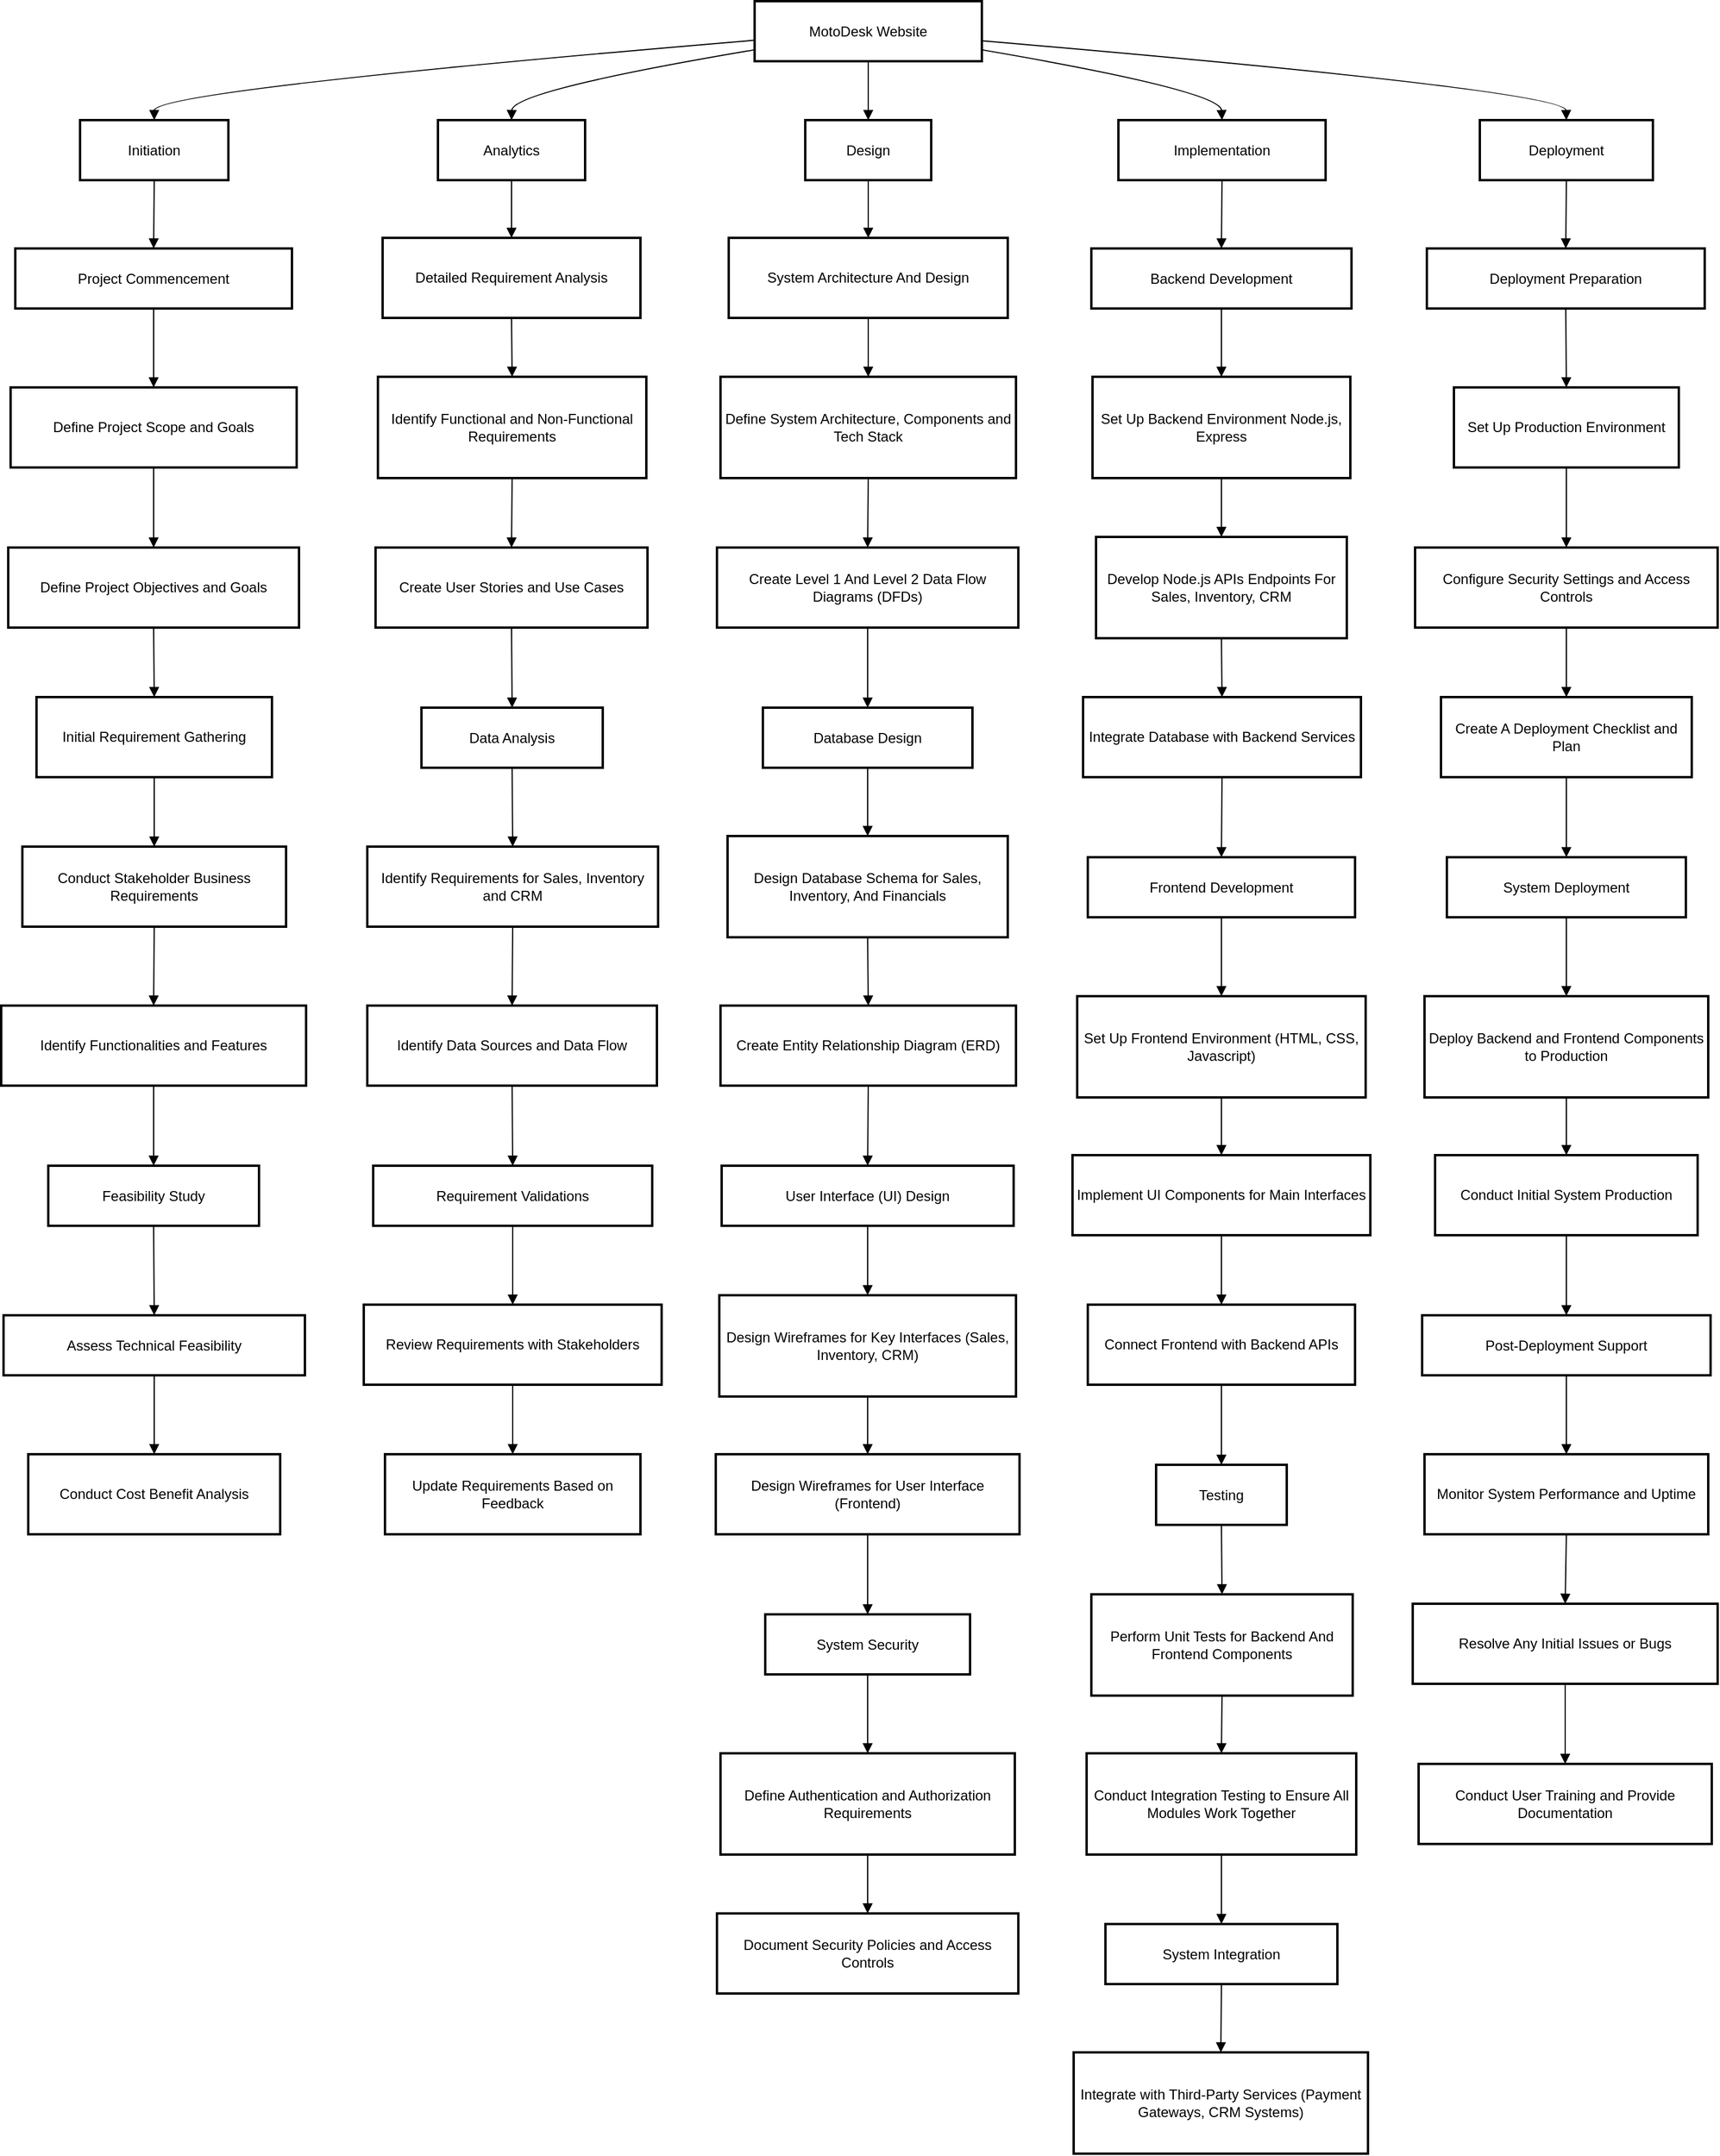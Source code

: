 <mxfile version="24.7.17">
  <diagram name="Page-1" id="2YBvvXClWsGukQMizWep">
    <mxGraphModel dx="1560" dy="878" grid="1" gridSize="10" guides="1" tooltips="1" connect="1" arrows="1" fold="1" page="1" pageScale="1" pageWidth="850" pageHeight="1100" math="0" shadow="0">
      <root>
        <mxCell id="0" />
        <mxCell id="1" parent="0" />
        <mxCell id="H6LRJOtsZrBZLlNzC3O0-78" value="MotoDesk Website" style="whiteSpace=wrap;strokeWidth=2;" vertex="1" parent="1">
          <mxGeometry x="660" y="20" width="193" height="51" as="geometry" />
        </mxCell>
        <mxCell id="H6LRJOtsZrBZLlNzC3O0-79" value="Initiation" style="whiteSpace=wrap;strokeWidth=2;" vertex="1" parent="1">
          <mxGeometry x="87" y="121" width="126" height="51" as="geometry" />
        </mxCell>
        <mxCell id="H6LRJOtsZrBZLlNzC3O0-80" value="Analytics" style="whiteSpace=wrap;strokeWidth=2;" vertex="1" parent="1">
          <mxGeometry x="391" y="121" width="125" height="51" as="geometry" />
        </mxCell>
        <mxCell id="H6LRJOtsZrBZLlNzC3O0-81" value="Design" style="whiteSpace=wrap;strokeWidth=2;" vertex="1" parent="1">
          <mxGeometry x="703" y="121" width="107" height="51" as="geometry" />
        </mxCell>
        <mxCell id="H6LRJOtsZrBZLlNzC3O0-82" value="Implementation" style="whiteSpace=wrap;strokeWidth=2;" vertex="1" parent="1">
          <mxGeometry x="969" y="121" width="176" height="51" as="geometry" />
        </mxCell>
        <mxCell id="H6LRJOtsZrBZLlNzC3O0-83" value="Deployment" style="whiteSpace=wrap;strokeWidth=2;" vertex="1" parent="1">
          <mxGeometry x="1276" y="121" width="147" height="51" as="geometry" />
        </mxCell>
        <mxCell id="H6LRJOtsZrBZLlNzC3O0-84" value="Project Commencement" style="whiteSpace=wrap;strokeWidth=2;" vertex="1" parent="1">
          <mxGeometry x="32" y="230" width="235" height="51" as="geometry" />
        </mxCell>
        <mxCell id="H6LRJOtsZrBZLlNzC3O0-85" value="Define Project Scope and Goals" style="whiteSpace=wrap;strokeWidth=2;" vertex="1" parent="1">
          <mxGeometry x="28" y="348" width="243" height="68" as="geometry" />
        </mxCell>
        <mxCell id="H6LRJOtsZrBZLlNzC3O0-86" value="Define Project Objectives and Goals" style="whiteSpace=wrap;strokeWidth=2;" vertex="1" parent="1">
          <mxGeometry x="26" y="484" width="247" height="68" as="geometry" />
        </mxCell>
        <mxCell id="H6LRJOtsZrBZLlNzC3O0-87" value="Initial Requirement Gathering" style="whiteSpace=wrap;strokeWidth=2;" vertex="1" parent="1">
          <mxGeometry x="50" y="611" width="200" height="68" as="geometry" />
        </mxCell>
        <mxCell id="H6LRJOtsZrBZLlNzC3O0-88" value="Conduct Stakeholder Business Requirements" style="whiteSpace=wrap;strokeWidth=2;" vertex="1" parent="1">
          <mxGeometry x="38" y="738" width="224" height="68" as="geometry" />
        </mxCell>
        <mxCell id="H6LRJOtsZrBZLlNzC3O0-89" value="Identify Functionalities and Features" style="whiteSpace=wrap;strokeWidth=2;" vertex="1" parent="1">
          <mxGeometry x="20" y="873" width="259" height="68" as="geometry" />
        </mxCell>
        <mxCell id="H6LRJOtsZrBZLlNzC3O0-90" value="Feasibility Study" style="whiteSpace=wrap;strokeWidth=2;" vertex="1" parent="1">
          <mxGeometry x="60" y="1009" width="179" height="51" as="geometry" />
        </mxCell>
        <mxCell id="H6LRJOtsZrBZLlNzC3O0-91" value="Assess Technical Feasibility" style="whiteSpace=wrap;strokeWidth=2;" vertex="1" parent="1">
          <mxGeometry x="22" y="1136" width="256" height="51" as="geometry" />
        </mxCell>
        <mxCell id="H6LRJOtsZrBZLlNzC3O0-92" value="Conduct Cost Benefit Analysis" style="whiteSpace=wrap;strokeWidth=2;" vertex="1" parent="1">
          <mxGeometry x="43" y="1254" width="214" height="68" as="geometry" />
        </mxCell>
        <mxCell id="H6LRJOtsZrBZLlNzC3O0-93" value="Detailed Requirement Analysis" style="whiteSpace=wrap;strokeWidth=2;" vertex="1" parent="1">
          <mxGeometry x="344" y="221" width="219" height="68" as="geometry" />
        </mxCell>
        <mxCell id="H6LRJOtsZrBZLlNzC3O0-94" value="Identify Functional and Non-Functional Requirements" style="whiteSpace=wrap;strokeWidth=2;" vertex="1" parent="1">
          <mxGeometry x="340" y="339" width="228" height="86" as="geometry" />
        </mxCell>
        <mxCell id="H6LRJOtsZrBZLlNzC3O0-95" value="Create User Stories and Use Cases" style="whiteSpace=wrap;strokeWidth=2;" vertex="1" parent="1">
          <mxGeometry x="338" y="484" width="231" height="68" as="geometry" />
        </mxCell>
        <mxCell id="H6LRJOtsZrBZLlNzC3O0-96" value="Data Analysis" style="whiteSpace=wrap;strokeWidth=2;" vertex="1" parent="1">
          <mxGeometry x="377" y="620" width="154" height="51" as="geometry" />
        </mxCell>
        <mxCell id="H6LRJOtsZrBZLlNzC3O0-97" value="Identify Requirements for Sales, Inventory and CRM" style="whiteSpace=wrap;strokeWidth=2;" vertex="1" parent="1">
          <mxGeometry x="331" y="738" width="247" height="68" as="geometry" />
        </mxCell>
        <mxCell id="H6LRJOtsZrBZLlNzC3O0-98" value="Identify Data Sources and Data Flow" style="whiteSpace=wrap;strokeWidth=2;" vertex="1" parent="1">
          <mxGeometry x="331" y="873" width="246" height="68" as="geometry" />
        </mxCell>
        <mxCell id="H6LRJOtsZrBZLlNzC3O0-99" value="Requirement Validations" style="whiteSpace=wrap;strokeWidth=2;" vertex="1" parent="1">
          <mxGeometry x="336" y="1009" width="237" height="51" as="geometry" />
        </mxCell>
        <mxCell id="H6LRJOtsZrBZLlNzC3O0-100" value="Review Requirements with Stakeholders" style="whiteSpace=wrap;strokeWidth=2;" vertex="1" parent="1">
          <mxGeometry x="328" y="1127" width="253" height="68" as="geometry" />
        </mxCell>
        <mxCell id="H6LRJOtsZrBZLlNzC3O0-101" value="Update Requirements Based on Feedback" style="whiteSpace=wrap;strokeWidth=2;" vertex="1" parent="1">
          <mxGeometry x="346" y="1254" width="217" height="68" as="geometry" />
        </mxCell>
        <mxCell id="H6LRJOtsZrBZLlNzC3O0-102" value="System Architecture And Design" style="whiteSpace=wrap;strokeWidth=2;" vertex="1" parent="1">
          <mxGeometry x="638" y="221" width="237" height="68" as="geometry" />
        </mxCell>
        <mxCell id="H6LRJOtsZrBZLlNzC3O0-103" value="Define System Architecture, Components and Tech Stack" style="whiteSpace=wrap;strokeWidth=2;" vertex="1" parent="1">
          <mxGeometry x="631" y="339" width="251" height="86" as="geometry" />
        </mxCell>
        <mxCell id="H6LRJOtsZrBZLlNzC3O0-104" value="Create Level 1 And Level 2 Data Flow Diagrams (DFDs)" style="whiteSpace=wrap;strokeWidth=2;" vertex="1" parent="1">
          <mxGeometry x="628" y="484" width="256" height="68" as="geometry" />
        </mxCell>
        <mxCell id="H6LRJOtsZrBZLlNzC3O0-105" value="Database Design" style="whiteSpace=wrap;strokeWidth=2;" vertex="1" parent="1">
          <mxGeometry x="667" y="620" width="178" height="51" as="geometry" />
        </mxCell>
        <mxCell id="H6LRJOtsZrBZLlNzC3O0-106" value="Design Database Schema for Sales, Inventory, And Financials" style="whiteSpace=wrap;strokeWidth=2;" vertex="1" parent="1">
          <mxGeometry x="637" y="729" width="238" height="86" as="geometry" />
        </mxCell>
        <mxCell id="H6LRJOtsZrBZLlNzC3O0-107" value="Create Entity Relationship Diagram (ERD)" style="whiteSpace=wrap;strokeWidth=2;" vertex="1" parent="1">
          <mxGeometry x="631" y="873" width="251" height="68" as="geometry" />
        </mxCell>
        <mxCell id="H6LRJOtsZrBZLlNzC3O0-108" value="User Interface (UI) Design" style="whiteSpace=wrap;strokeWidth=2;" vertex="1" parent="1">
          <mxGeometry x="632" y="1009" width="248" height="51" as="geometry" />
        </mxCell>
        <mxCell id="H6LRJOtsZrBZLlNzC3O0-109" value="Design Wireframes for Key Interfaces (Sales, Inventory, CRM)" style="whiteSpace=wrap;strokeWidth=2;" vertex="1" parent="1">
          <mxGeometry x="630" y="1119" width="252" height="86" as="geometry" />
        </mxCell>
        <mxCell id="H6LRJOtsZrBZLlNzC3O0-110" value="Design Wireframes for User Interface (Frontend)" style="whiteSpace=wrap;strokeWidth=2;" vertex="1" parent="1">
          <mxGeometry x="627" y="1254" width="258" height="68" as="geometry" />
        </mxCell>
        <mxCell id="H6LRJOtsZrBZLlNzC3O0-111" value="System Security" style="whiteSpace=wrap;strokeWidth=2;" vertex="1" parent="1">
          <mxGeometry x="669" y="1390" width="174" height="51" as="geometry" />
        </mxCell>
        <mxCell id="H6LRJOtsZrBZLlNzC3O0-112" value="Define Authentication and Authorization Requirements" style="whiteSpace=wrap;strokeWidth=2;" vertex="1" parent="1">
          <mxGeometry x="631" y="1508" width="250" height="86" as="geometry" />
        </mxCell>
        <mxCell id="H6LRJOtsZrBZLlNzC3O0-113" value="Document Security Policies and Access Controls" style="whiteSpace=wrap;strokeWidth=2;" vertex="1" parent="1">
          <mxGeometry x="628" y="1644" width="256" height="68" as="geometry" />
        </mxCell>
        <mxCell id="H6LRJOtsZrBZLlNzC3O0-114" value="Backend Development" style="whiteSpace=wrap;strokeWidth=2;" vertex="1" parent="1">
          <mxGeometry x="946" y="230" width="221" height="51" as="geometry" />
        </mxCell>
        <mxCell id="H6LRJOtsZrBZLlNzC3O0-115" value="Set Up Backend Environment Node.js, Express" style="whiteSpace=wrap;strokeWidth=2;" vertex="1" parent="1">
          <mxGeometry x="947" y="339" width="219" height="86" as="geometry" />
        </mxCell>
        <mxCell id="H6LRJOtsZrBZLlNzC3O0-116" value="Develop Node.js APIs Endpoints For Sales, Inventory, CRM" style="whiteSpace=wrap;strokeWidth=2;" vertex="1" parent="1">
          <mxGeometry x="950" y="475" width="213" height="86" as="geometry" />
        </mxCell>
        <mxCell id="H6LRJOtsZrBZLlNzC3O0-117" value="Integrate Database with Backend Services" style="whiteSpace=wrap;strokeWidth=2;" vertex="1" parent="1">
          <mxGeometry x="939" y="611" width="236" height="68" as="geometry" />
        </mxCell>
        <mxCell id="H6LRJOtsZrBZLlNzC3O0-118" value="Frontend Development" style="whiteSpace=wrap;strokeWidth=2;" vertex="1" parent="1">
          <mxGeometry x="943" y="747" width="227" height="51" as="geometry" />
        </mxCell>
        <mxCell id="H6LRJOtsZrBZLlNzC3O0-119" value="Set Up Frontend Environment (HTML, CSS, Javascript)" style="whiteSpace=wrap;strokeWidth=2;" vertex="1" parent="1">
          <mxGeometry x="934" y="865" width="245" height="86" as="geometry" />
        </mxCell>
        <mxCell id="H6LRJOtsZrBZLlNzC3O0-120" value="Implement UI Components for Main Interfaces" style="whiteSpace=wrap;strokeWidth=2;" vertex="1" parent="1">
          <mxGeometry x="930" y="1000" width="253" height="68" as="geometry" />
        </mxCell>
        <mxCell id="H6LRJOtsZrBZLlNzC3O0-121" value="Connect Frontend with Backend APIs" style="whiteSpace=wrap;strokeWidth=2;" vertex="1" parent="1">
          <mxGeometry x="943" y="1127" width="227" height="68" as="geometry" />
        </mxCell>
        <mxCell id="H6LRJOtsZrBZLlNzC3O0-122" value="Testing" style="whiteSpace=wrap;strokeWidth=2;" vertex="1" parent="1">
          <mxGeometry x="1001" y="1263" width="111" height="51" as="geometry" />
        </mxCell>
        <mxCell id="H6LRJOtsZrBZLlNzC3O0-123" value="Perform Unit Tests for Backend And Frontend Components" style="whiteSpace=wrap;strokeWidth=2;" vertex="1" parent="1">
          <mxGeometry x="946" y="1373" width="222" height="86" as="geometry" />
        </mxCell>
        <mxCell id="H6LRJOtsZrBZLlNzC3O0-124" value="Conduct Integration Testing to Ensure All Modules Work Together" style="whiteSpace=wrap;strokeWidth=2;" vertex="1" parent="1">
          <mxGeometry x="942" y="1508" width="229" height="86" as="geometry" />
        </mxCell>
        <mxCell id="H6LRJOtsZrBZLlNzC3O0-125" value="System Integration" style="whiteSpace=wrap;strokeWidth=2;" vertex="1" parent="1">
          <mxGeometry x="958" y="1653" width="197" height="51" as="geometry" />
        </mxCell>
        <mxCell id="H6LRJOtsZrBZLlNzC3O0-126" value="Integrate with Third-Party Services (Payment Gateways, CRM Systems)" style="whiteSpace=wrap;strokeWidth=2;" vertex="1" parent="1">
          <mxGeometry x="931" y="1762" width="250" height="86" as="geometry" />
        </mxCell>
        <mxCell id="H6LRJOtsZrBZLlNzC3O0-127" value="Deployment Preparation" style="whiteSpace=wrap;strokeWidth=2;" vertex="1" parent="1">
          <mxGeometry x="1231" y="230" width="236" height="51" as="geometry" />
        </mxCell>
        <mxCell id="H6LRJOtsZrBZLlNzC3O0-128" value="Set Up Production Environment" style="whiteSpace=wrap;strokeWidth=2;" vertex="1" parent="1">
          <mxGeometry x="1254" y="348" width="191" height="68" as="geometry" />
        </mxCell>
        <mxCell id="H6LRJOtsZrBZLlNzC3O0-129" value="Configure Security Settings and Access Controls" style="whiteSpace=wrap;strokeWidth=2;" vertex="1" parent="1">
          <mxGeometry x="1221" y="484" width="257" height="68" as="geometry" />
        </mxCell>
        <mxCell id="H6LRJOtsZrBZLlNzC3O0-130" value="Create A Deployment Checklist and Plan" style="whiteSpace=wrap;strokeWidth=2;" vertex="1" parent="1">
          <mxGeometry x="1243" y="611" width="213" height="68" as="geometry" />
        </mxCell>
        <mxCell id="H6LRJOtsZrBZLlNzC3O0-131" value="System Deployment" style="whiteSpace=wrap;strokeWidth=2;" vertex="1" parent="1">
          <mxGeometry x="1248" y="747" width="203" height="51" as="geometry" />
        </mxCell>
        <mxCell id="H6LRJOtsZrBZLlNzC3O0-132" value="Deploy Backend and Frontend Components to Production" style="whiteSpace=wrap;strokeWidth=2;" vertex="1" parent="1">
          <mxGeometry x="1229" y="865" width="241" height="86" as="geometry" />
        </mxCell>
        <mxCell id="H6LRJOtsZrBZLlNzC3O0-133" value="Conduct Initial System Production" style="whiteSpace=wrap;strokeWidth=2;" vertex="1" parent="1">
          <mxGeometry x="1238" y="1000" width="223" height="68" as="geometry" />
        </mxCell>
        <mxCell id="H6LRJOtsZrBZLlNzC3O0-134" value="Post-Deployment Support" style="whiteSpace=wrap;strokeWidth=2;" vertex="1" parent="1">
          <mxGeometry x="1227" y="1136" width="245" height="51" as="geometry" />
        </mxCell>
        <mxCell id="H6LRJOtsZrBZLlNzC3O0-135" value="Monitor System Performance and Uptime" style="whiteSpace=wrap;strokeWidth=2;" vertex="1" parent="1">
          <mxGeometry x="1229" y="1254" width="241" height="68" as="geometry" />
        </mxCell>
        <mxCell id="H6LRJOtsZrBZLlNzC3O0-136" value="Resolve Any Initial Issues or Bugs" style="whiteSpace=wrap;strokeWidth=2;" vertex="1" parent="1">
          <mxGeometry x="1219" y="1381" width="259" height="68" as="geometry" />
        </mxCell>
        <mxCell id="H6LRJOtsZrBZLlNzC3O0-137" value="Conduct User Training and Provide Documentation" style="whiteSpace=wrap;strokeWidth=2;" vertex="1" parent="1">
          <mxGeometry x="1224" y="1517" width="249" height="68" as="geometry" />
        </mxCell>
        <mxCell id="H6LRJOtsZrBZLlNzC3O0-138" value="" style="curved=1;startArrow=none;endArrow=block;exitX=0;exitY=0.65;entryX=0.5;entryY=-0.01;rounded=0;" edge="1" parent="1" source="H6LRJOtsZrBZLlNzC3O0-78" target="H6LRJOtsZrBZLlNzC3O0-79">
          <mxGeometry relative="1" as="geometry">
            <Array as="points">
              <mxPoint x="150" y="96" />
            </Array>
          </mxGeometry>
        </mxCell>
        <mxCell id="H6LRJOtsZrBZLlNzC3O0-139" value="" style="curved=1;startArrow=none;endArrow=block;exitX=0;exitY=0.81;entryX=0.5;entryY=-0.01;rounded=0;" edge="1" parent="1" source="H6LRJOtsZrBZLlNzC3O0-78" target="H6LRJOtsZrBZLlNzC3O0-80">
          <mxGeometry relative="1" as="geometry">
            <Array as="points">
              <mxPoint x="454" y="96" />
            </Array>
          </mxGeometry>
        </mxCell>
        <mxCell id="H6LRJOtsZrBZLlNzC3O0-140" value="" style="curved=1;startArrow=none;endArrow=block;exitX=0.5;exitY=0.99;entryX=0.5;entryY=-0.01;rounded=0;" edge="1" parent="1" source="H6LRJOtsZrBZLlNzC3O0-78" target="H6LRJOtsZrBZLlNzC3O0-81">
          <mxGeometry relative="1" as="geometry">
            <Array as="points" />
          </mxGeometry>
        </mxCell>
        <mxCell id="H6LRJOtsZrBZLlNzC3O0-141" value="" style="curved=1;startArrow=none;endArrow=block;exitX=1;exitY=0.81;entryX=0.5;entryY=-0.01;rounded=0;" edge="1" parent="1" source="H6LRJOtsZrBZLlNzC3O0-78" target="H6LRJOtsZrBZLlNzC3O0-82">
          <mxGeometry relative="1" as="geometry">
            <Array as="points">
              <mxPoint x="1056" y="96" />
            </Array>
          </mxGeometry>
        </mxCell>
        <mxCell id="H6LRJOtsZrBZLlNzC3O0-142" value="" style="curved=1;startArrow=none;endArrow=block;exitX=1;exitY=0.66;entryX=0.5;entryY=-0.01;rounded=0;" edge="1" parent="1" source="H6LRJOtsZrBZLlNzC3O0-78" target="H6LRJOtsZrBZLlNzC3O0-83">
          <mxGeometry relative="1" as="geometry">
            <Array as="points">
              <mxPoint x="1349" y="96" />
            </Array>
          </mxGeometry>
        </mxCell>
        <mxCell id="H6LRJOtsZrBZLlNzC3O0-143" value="" style="curved=1;startArrow=none;endArrow=block;exitX=0.5;exitY=0.98;entryX=0.5;entryY=0;rounded=0;" edge="1" parent="1" source="H6LRJOtsZrBZLlNzC3O0-79" target="H6LRJOtsZrBZLlNzC3O0-84">
          <mxGeometry relative="1" as="geometry">
            <Array as="points" />
          </mxGeometry>
        </mxCell>
        <mxCell id="H6LRJOtsZrBZLlNzC3O0-144" value="" style="curved=1;startArrow=none;endArrow=block;exitX=0.5;exitY=0.99;entryX=0.5;entryY=0;rounded=0;" edge="1" parent="1" source="H6LRJOtsZrBZLlNzC3O0-84" target="H6LRJOtsZrBZLlNzC3O0-85">
          <mxGeometry relative="1" as="geometry">
            <Array as="points" />
          </mxGeometry>
        </mxCell>
        <mxCell id="H6LRJOtsZrBZLlNzC3O0-145" value="" style="curved=1;startArrow=none;endArrow=block;exitX=0.5;exitY=1;entryX=0.5;entryY=0;rounded=0;" edge="1" parent="1" source="H6LRJOtsZrBZLlNzC3O0-85" target="H6LRJOtsZrBZLlNzC3O0-86">
          <mxGeometry relative="1" as="geometry">
            <Array as="points" />
          </mxGeometry>
        </mxCell>
        <mxCell id="H6LRJOtsZrBZLlNzC3O0-146" value="" style="curved=1;startArrow=none;endArrow=block;exitX=0.5;exitY=1;entryX=0.5;entryY=0;rounded=0;" edge="1" parent="1" source="H6LRJOtsZrBZLlNzC3O0-86" target="H6LRJOtsZrBZLlNzC3O0-87">
          <mxGeometry relative="1" as="geometry">
            <Array as="points" />
          </mxGeometry>
        </mxCell>
        <mxCell id="H6LRJOtsZrBZLlNzC3O0-147" value="" style="curved=1;startArrow=none;endArrow=block;exitX=0.5;exitY=1;entryX=0.5;entryY=0;rounded=0;" edge="1" parent="1" source="H6LRJOtsZrBZLlNzC3O0-87" target="H6LRJOtsZrBZLlNzC3O0-88">
          <mxGeometry relative="1" as="geometry">
            <Array as="points" />
          </mxGeometry>
        </mxCell>
        <mxCell id="H6LRJOtsZrBZLlNzC3O0-148" value="" style="curved=1;startArrow=none;endArrow=block;exitX=0.5;exitY=1;entryX=0.5;entryY=0.01;rounded=0;" edge="1" parent="1" source="H6LRJOtsZrBZLlNzC3O0-88" target="H6LRJOtsZrBZLlNzC3O0-89">
          <mxGeometry relative="1" as="geometry">
            <Array as="points" />
          </mxGeometry>
        </mxCell>
        <mxCell id="H6LRJOtsZrBZLlNzC3O0-149" value="" style="curved=1;startArrow=none;endArrow=block;exitX=0.5;exitY=1.01;entryX=0.5;entryY=0;rounded=0;" edge="1" parent="1" source="H6LRJOtsZrBZLlNzC3O0-89" target="H6LRJOtsZrBZLlNzC3O0-90">
          <mxGeometry relative="1" as="geometry">
            <Array as="points" />
          </mxGeometry>
        </mxCell>
        <mxCell id="H6LRJOtsZrBZLlNzC3O0-150" value="" style="curved=1;startArrow=none;endArrow=block;exitX=0.5;exitY=1;entryX=0.5;entryY=0;rounded=0;" edge="1" parent="1" source="H6LRJOtsZrBZLlNzC3O0-90" target="H6LRJOtsZrBZLlNzC3O0-91">
          <mxGeometry relative="1" as="geometry">
            <Array as="points" />
          </mxGeometry>
        </mxCell>
        <mxCell id="H6LRJOtsZrBZLlNzC3O0-151" value="" style="curved=1;startArrow=none;endArrow=block;exitX=0.5;exitY=1;entryX=0.5;entryY=0.01;rounded=0;" edge="1" parent="1" source="H6LRJOtsZrBZLlNzC3O0-91" target="H6LRJOtsZrBZLlNzC3O0-92">
          <mxGeometry relative="1" as="geometry">
            <Array as="points" />
          </mxGeometry>
        </mxCell>
        <mxCell id="H6LRJOtsZrBZLlNzC3O0-152" value="" style="curved=1;startArrow=none;endArrow=block;exitX=0.5;exitY=0.98;entryX=0.5;entryY=0;rounded=0;" edge="1" parent="1" source="H6LRJOtsZrBZLlNzC3O0-80" target="H6LRJOtsZrBZLlNzC3O0-93">
          <mxGeometry relative="1" as="geometry">
            <Array as="points" />
          </mxGeometry>
        </mxCell>
        <mxCell id="H6LRJOtsZrBZLlNzC3O0-153" value="" style="curved=1;startArrow=none;endArrow=block;exitX=0.5;exitY=1;entryX=0.5;entryY=0;rounded=0;" edge="1" parent="1" source="H6LRJOtsZrBZLlNzC3O0-93" target="H6LRJOtsZrBZLlNzC3O0-94">
          <mxGeometry relative="1" as="geometry">
            <Array as="points" />
          </mxGeometry>
        </mxCell>
        <mxCell id="H6LRJOtsZrBZLlNzC3O0-154" value="" style="curved=1;startArrow=none;endArrow=block;exitX=0.5;exitY=1;entryX=0.5;entryY=0;rounded=0;" edge="1" parent="1" source="H6LRJOtsZrBZLlNzC3O0-94" target="H6LRJOtsZrBZLlNzC3O0-95">
          <mxGeometry relative="1" as="geometry">
            <Array as="points" />
          </mxGeometry>
        </mxCell>
        <mxCell id="H6LRJOtsZrBZLlNzC3O0-155" value="" style="curved=1;startArrow=none;endArrow=block;exitX=0.5;exitY=1;entryX=0.5;entryY=-0.01;rounded=0;" edge="1" parent="1" source="H6LRJOtsZrBZLlNzC3O0-95" target="H6LRJOtsZrBZLlNzC3O0-96">
          <mxGeometry relative="1" as="geometry">
            <Array as="points" />
          </mxGeometry>
        </mxCell>
        <mxCell id="H6LRJOtsZrBZLlNzC3O0-156" value="" style="curved=1;startArrow=none;endArrow=block;exitX=0.5;exitY=0.98;entryX=0.5;entryY=0;rounded=0;" edge="1" parent="1" source="H6LRJOtsZrBZLlNzC3O0-96" target="H6LRJOtsZrBZLlNzC3O0-97">
          <mxGeometry relative="1" as="geometry">
            <Array as="points" />
          </mxGeometry>
        </mxCell>
        <mxCell id="H6LRJOtsZrBZLlNzC3O0-157" value="" style="curved=1;startArrow=none;endArrow=block;exitX=0.5;exitY=1;entryX=0.5;entryY=0.01;rounded=0;" edge="1" parent="1" source="H6LRJOtsZrBZLlNzC3O0-97" target="H6LRJOtsZrBZLlNzC3O0-98">
          <mxGeometry relative="1" as="geometry">
            <Array as="points" />
          </mxGeometry>
        </mxCell>
        <mxCell id="H6LRJOtsZrBZLlNzC3O0-158" value="" style="curved=1;startArrow=none;endArrow=block;exitX=0.5;exitY=1.01;entryX=0.5;entryY=0;rounded=0;" edge="1" parent="1" source="H6LRJOtsZrBZLlNzC3O0-98" target="H6LRJOtsZrBZLlNzC3O0-99">
          <mxGeometry relative="1" as="geometry">
            <Array as="points" />
          </mxGeometry>
        </mxCell>
        <mxCell id="H6LRJOtsZrBZLlNzC3O0-159" value="" style="curved=1;startArrow=none;endArrow=block;exitX=0.5;exitY=1;entryX=0.5;entryY=0.01;rounded=0;" edge="1" parent="1" source="H6LRJOtsZrBZLlNzC3O0-99" target="H6LRJOtsZrBZLlNzC3O0-100">
          <mxGeometry relative="1" as="geometry">
            <Array as="points" />
          </mxGeometry>
        </mxCell>
        <mxCell id="H6LRJOtsZrBZLlNzC3O0-160" value="" style="curved=1;startArrow=none;endArrow=block;exitX=0.5;exitY=1.01;entryX=0.5;entryY=0.01;rounded=0;" edge="1" parent="1" source="H6LRJOtsZrBZLlNzC3O0-100" target="H6LRJOtsZrBZLlNzC3O0-101">
          <mxGeometry relative="1" as="geometry">
            <Array as="points" />
          </mxGeometry>
        </mxCell>
        <mxCell id="H6LRJOtsZrBZLlNzC3O0-161" value="" style="curved=1;startArrow=none;endArrow=block;exitX=0.5;exitY=0.98;entryX=0.5;entryY=0;rounded=0;" edge="1" parent="1" source="H6LRJOtsZrBZLlNzC3O0-81" target="H6LRJOtsZrBZLlNzC3O0-102">
          <mxGeometry relative="1" as="geometry">
            <Array as="points" />
          </mxGeometry>
        </mxCell>
        <mxCell id="H6LRJOtsZrBZLlNzC3O0-162" value="" style="curved=1;startArrow=none;endArrow=block;exitX=0.5;exitY=1;entryX=0.5;entryY=0;rounded=0;" edge="1" parent="1" source="H6LRJOtsZrBZLlNzC3O0-102" target="H6LRJOtsZrBZLlNzC3O0-103">
          <mxGeometry relative="1" as="geometry">
            <Array as="points" />
          </mxGeometry>
        </mxCell>
        <mxCell id="H6LRJOtsZrBZLlNzC3O0-163" value="" style="curved=1;startArrow=none;endArrow=block;exitX=0.5;exitY=1;entryX=0.5;entryY=0;rounded=0;" edge="1" parent="1" source="H6LRJOtsZrBZLlNzC3O0-103" target="H6LRJOtsZrBZLlNzC3O0-104">
          <mxGeometry relative="1" as="geometry">
            <Array as="points" />
          </mxGeometry>
        </mxCell>
        <mxCell id="H6LRJOtsZrBZLlNzC3O0-164" value="" style="curved=1;startArrow=none;endArrow=block;exitX=0.5;exitY=1;entryX=0.5;entryY=-0.01;rounded=0;" edge="1" parent="1" source="H6LRJOtsZrBZLlNzC3O0-104" target="H6LRJOtsZrBZLlNzC3O0-105">
          <mxGeometry relative="1" as="geometry">
            <Array as="points" />
          </mxGeometry>
        </mxCell>
        <mxCell id="H6LRJOtsZrBZLlNzC3O0-165" value="" style="curved=1;startArrow=none;endArrow=block;exitX=0.5;exitY=0.98;entryX=0.5;entryY=0;rounded=0;" edge="1" parent="1" source="H6LRJOtsZrBZLlNzC3O0-105" target="H6LRJOtsZrBZLlNzC3O0-106">
          <mxGeometry relative="1" as="geometry">
            <Array as="points" />
          </mxGeometry>
        </mxCell>
        <mxCell id="H6LRJOtsZrBZLlNzC3O0-166" value="" style="curved=1;startArrow=none;endArrow=block;exitX=0.5;exitY=1;entryX=0.5;entryY=0.01;rounded=0;" edge="1" parent="1" source="H6LRJOtsZrBZLlNzC3O0-106" target="H6LRJOtsZrBZLlNzC3O0-107">
          <mxGeometry relative="1" as="geometry">
            <Array as="points" />
          </mxGeometry>
        </mxCell>
        <mxCell id="H6LRJOtsZrBZLlNzC3O0-167" value="" style="curved=1;startArrow=none;endArrow=block;exitX=0.5;exitY=1.01;entryX=0.5;entryY=0;rounded=0;" edge="1" parent="1" source="H6LRJOtsZrBZLlNzC3O0-107" target="H6LRJOtsZrBZLlNzC3O0-108">
          <mxGeometry relative="1" as="geometry">
            <Array as="points" />
          </mxGeometry>
        </mxCell>
        <mxCell id="H6LRJOtsZrBZLlNzC3O0-168" value="" style="curved=1;startArrow=none;endArrow=block;exitX=0.5;exitY=1;entryX=0.5;entryY=0;rounded=0;" edge="1" parent="1" source="H6LRJOtsZrBZLlNzC3O0-108" target="H6LRJOtsZrBZLlNzC3O0-109">
          <mxGeometry relative="1" as="geometry">
            <Array as="points" />
          </mxGeometry>
        </mxCell>
        <mxCell id="H6LRJOtsZrBZLlNzC3O0-169" value="" style="curved=1;startArrow=none;endArrow=block;exitX=0.5;exitY=0.99;entryX=0.5;entryY=0.01;rounded=0;" edge="1" parent="1" source="H6LRJOtsZrBZLlNzC3O0-109" target="H6LRJOtsZrBZLlNzC3O0-110">
          <mxGeometry relative="1" as="geometry">
            <Array as="points" />
          </mxGeometry>
        </mxCell>
        <mxCell id="H6LRJOtsZrBZLlNzC3O0-170" value="" style="curved=1;startArrow=none;endArrow=block;exitX=0.5;exitY=1.01;entryX=0.5;entryY=0;rounded=0;" edge="1" parent="1" source="H6LRJOtsZrBZLlNzC3O0-110" target="H6LRJOtsZrBZLlNzC3O0-111">
          <mxGeometry relative="1" as="geometry">
            <Array as="points" />
          </mxGeometry>
        </mxCell>
        <mxCell id="H6LRJOtsZrBZLlNzC3O0-171" value="" style="curved=1;startArrow=none;endArrow=block;exitX=0.5;exitY=0.99;entryX=0.5;entryY=0;rounded=0;" edge="1" parent="1" source="H6LRJOtsZrBZLlNzC3O0-111" target="H6LRJOtsZrBZLlNzC3O0-112">
          <mxGeometry relative="1" as="geometry">
            <Array as="points" />
          </mxGeometry>
        </mxCell>
        <mxCell id="H6LRJOtsZrBZLlNzC3O0-172" value="" style="curved=1;startArrow=none;endArrow=block;exitX=0.5;exitY=1;entryX=0.5;entryY=0;rounded=0;" edge="1" parent="1" source="H6LRJOtsZrBZLlNzC3O0-112" target="H6LRJOtsZrBZLlNzC3O0-113">
          <mxGeometry relative="1" as="geometry">
            <Array as="points" />
          </mxGeometry>
        </mxCell>
        <mxCell id="H6LRJOtsZrBZLlNzC3O0-173" value="" style="curved=1;startArrow=none;endArrow=block;exitX=0.5;exitY=0.98;entryX=0.5;entryY=0;rounded=0;" edge="1" parent="1" source="H6LRJOtsZrBZLlNzC3O0-82" target="H6LRJOtsZrBZLlNzC3O0-114">
          <mxGeometry relative="1" as="geometry">
            <Array as="points" />
          </mxGeometry>
        </mxCell>
        <mxCell id="H6LRJOtsZrBZLlNzC3O0-174" value="" style="curved=1;startArrow=none;endArrow=block;exitX=0.5;exitY=0.99;entryX=0.5;entryY=0;rounded=0;" edge="1" parent="1" source="H6LRJOtsZrBZLlNzC3O0-114" target="H6LRJOtsZrBZLlNzC3O0-115">
          <mxGeometry relative="1" as="geometry">
            <Array as="points" />
          </mxGeometry>
        </mxCell>
        <mxCell id="H6LRJOtsZrBZLlNzC3O0-175" value="" style="curved=1;startArrow=none;endArrow=block;exitX=0.5;exitY=1;entryX=0.5;entryY=0;rounded=0;" edge="1" parent="1" source="H6LRJOtsZrBZLlNzC3O0-115" target="H6LRJOtsZrBZLlNzC3O0-116">
          <mxGeometry relative="1" as="geometry">
            <Array as="points" />
          </mxGeometry>
        </mxCell>
        <mxCell id="H6LRJOtsZrBZLlNzC3O0-176" value="" style="curved=1;startArrow=none;endArrow=block;exitX=0.5;exitY=1;entryX=0.5;entryY=0;rounded=0;" edge="1" parent="1" source="H6LRJOtsZrBZLlNzC3O0-116" target="H6LRJOtsZrBZLlNzC3O0-117">
          <mxGeometry relative="1" as="geometry">
            <Array as="points" />
          </mxGeometry>
        </mxCell>
        <mxCell id="H6LRJOtsZrBZLlNzC3O0-177" value="" style="curved=1;startArrow=none;endArrow=block;exitX=0.5;exitY=1;entryX=0.5;entryY=-0.01;rounded=0;" edge="1" parent="1" source="H6LRJOtsZrBZLlNzC3O0-117" target="H6LRJOtsZrBZLlNzC3O0-118">
          <mxGeometry relative="1" as="geometry">
            <Array as="points" />
          </mxGeometry>
        </mxCell>
        <mxCell id="H6LRJOtsZrBZLlNzC3O0-178" value="" style="curved=1;startArrow=none;endArrow=block;exitX=0.5;exitY=0.98;entryX=0.5;entryY=0;rounded=0;" edge="1" parent="1" source="H6LRJOtsZrBZLlNzC3O0-118" target="H6LRJOtsZrBZLlNzC3O0-119">
          <mxGeometry relative="1" as="geometry">
            <Array as="points" />
          </mxGeometry>
        </mxCell>
        <mxCell id="H6LRJOtsZrBZLlNzC3O0-179" value="" style="curved=1;startArrow=none;endArrow=block;exitX=0.5;exitY=0.99;entryX=0.5;entryY=0.01;rounded=0;" edge="1" parent="1" source="H6LRJOtsZrBZLlNzC3O0-119" target="H6LRJOtsZrBZLlNzC3O0-120">
          <mxGeometry relative="1" as="geometry">
            <Array as="points" />
          </mxGeometry>
        </mxCell>
        <mxCell id="H6LRJOtsZrBZLlNzC3O0-180" value="" style="curved=1;startArrow=none;endArrow=block;exitX=0.5;exitY=1.01;entryX=0.5;entryY=0.01;rounded=0;" edge="1" parent="1" source="H6LRJOtsZrBZLlNzC3O0-120" target="H6LRJOtsZrBZLlNzC3O0-121">
          <mxGeometry relative="1" as="geometry">
            <Array as="points" />
          </mxGeometry>
        </mxCell>
        <mxCell id="H6LRJOtsZrBZLlNzC3O0-181" value="" style="curved=1;startArrow=none;endArrow=block;exitX=0.5;exitY=1.01;entryX=0.5;entryY=0;rounded=0;" edge="1" parent="1" source="H6LRJOtsZrBZLlNzC3O0-121" target="H6LRJOtsZrBZLlNzC3O0-122">
          <mxGeometry relative="1" as="geometry">
            <Array as="points" />
          </mxGeometry>
        </mxCell>
        <mxCell id="H6LRJOtsZrBZLlNzC3O0-182" value="" style="curved=1;startArrow=none;endArrow=block;exitX=0.5;exitY=0.99;entryX=0.5;entryY=-0.01;rounded=0;" edge="1" parent="1" source="H6LRJOtsZrBZLlNzC3O0-122" target="H6LRJOtsZrBZLlNzC3O0-123">
          <mxGeometry relative="1" as="geometry">
            <Array as="points" />
          </mxGeometry>
        </mxCell>
        <mxCell id="H6LRJOtsZrBZLlNzC3O0-183" value="" style="curved=1;startArrow=none;endArrow=block;exitX=0.5;exitY=0.99;entryX=0.5;entryY=0;rounded=0;" edge="1" parent="1" source="H6LRJOtsZrBZLlNzC3O0-123" target="H6LRJOtsZrBZLlNzC3O0-124">
          <mxGeometry relative="1" as="geometry">
            <Array as="points" />
          </mxGeometry>
        </mxCell>
        <mxCell id="H6LRJOtsZrBZLlNzC3O0-184" value="" style="curved=1;startArrow=none;endArrow=block;exitX=0.5;exitY=1;entryX=0.5;entryY=0;rounded=0;" edge="1" parent="1" source="H6LRJOtsZrBZLlNzC3O0-124" target="H6LRJOtsZrBZLlNzC3O0-125">
          <mxGeometry relative="1" as="geometry">
            <Array as="points" />
          </mxGeometry>
        </mxCell>
        <mxCell id="H6LRJOtsZrBZLlNzC3O0-185" value="" style="curved=1;startArrow=none;endArrow=block;exitX=0.5;exitY=0.99;entryX=0.5;entryY=0;rounded=0;" edge="1" parent="1" source="H6LRJOtsZrBZLlNzC3O0-125" target="H6LRJOtsZrBZLlNzC3O0-126">
          <mxGeometry relative="1" as="geometry">
            <Array as="points" />
          </mxGeometry>
        </mxCell>
        <mxCell id="H6LRJOtsZrBZLlNzC3O0-186" value="" style="curved=1;startArrow=none;endArrow=block;exitX=0.5;exitY=0.98;entryX=0.5;entryY=0;rounded=0;" edge="1" parent="1" source="H6LRJOtsZrBZLlNzC3O0-83" target="H6LRJOtsZrBZLlNzC3O0-127">
          <mxGeometry relative="1" as="geometry">
            <Array as="points" />
          </mxGeometry>
        </mxCell>
        <mxCell id="H6LRJOtsZrBZLlNzC3O0-187" value="" style="curved=1;startArrow=none;endArrow=block;exitX=0.5;exitY=0.99;entryX=0.5;entryY=0;rounded=0;" edge="1" parent="1" source="H6LRJOtsZrBZLlNzC3O0-127" target="H6LRJOtsZrBZLlNzC3O0-128">
          <mxGeometry relative="1" as="geometry">
            <Array as="points" />
          </mxGeometry>
        </mxCell>
        <mxCell id="H6LRJOtsZrBZLlNzC3O0-188" value="" style="curved=1;startArrow=none;endArrow=block;exitX=0.5;exitY=1;entryX=0.5;entryY=0;rounded=0;" edge="1" parent="1" source="H6LRJOtsZrBZLlNzC3O0-128" target="H6LRJOtsZrBZLlNzC3O0-129">
          <mxGeometry relative="1" as="geometry">
            <Array as="points" />
          </mxGeometry>
        </mxCell>
        <mxCell id="H6LRJOtsZrBZLlNzC3O0-189" value="" style="curved=1;startArrow=none;endArrow=block;exitX=0.5;exitY=1;entryX=0.5;entryY=0;rounded=0;" edge="1" parent="1" source="H6LRJOtsZrBZLlNzC3O0-129" target="H6LRJOtsZrBZLlNzC3O0-130">
          <mxGeometry relative="1" as="geometry">
            <Array as="points" />
          </mxGeometry>
        </mxCell>
        <mxCell id="H6LRJOtsZrBZLlNzC3O0-190" value="" style="curved=1;startArrow=none;endArrow=block;exitX=0.5;exitY=1;entryX=0.5;entryY=-0.01;rounded=0;" edge="1" parent="1" source="H6LRJOtsZrBZLlNzC3O0-130" target="H6LRJOtsZrBZLlNzC3O0-131">
          <mxGeometry relative="1" as="geometry">
            <Array as="points" />
          </mxGeometry>
        </mxCell>
        <mxCell id="H6LRJOtsZrBZLlNzC3O0-191" value="" style="curved=1;startArrow=none;endArrow=block;exitX=0.5;exitY=0.98;entryX=0.5;entryY=0;rounded=0;" edge="1" parent="1" source="H6LRJOtsZrBZLlNzC3O0-131" target="H6LRJOtsZrBZLlNzC3O0-132">
          <mxGeometry relative="1" as="geometry">
            <Array as="points" />
          </mxGeometry>
        </mxCell>
        <mxCell id="H6LRJOtsZrBZLlNzC3O0-192" value="" style="curved=1;startArrow=none;endArrow=block;exitX=0.5;exitY=0.99;entryX=0.5;entryY=0.01;rounded=0;" edge="1" parent="1" source="H6LRJOtsZrBZLlNzC3O0-132" target="H6LRJOtsZrBZLlNzC3O0-133">
          <mxGeometry relative="1" as="geometry">
            <Array as="points" />
          </mxGeometry>
        </mxCell>
        <mxCell id="H6LRJOtsZrBZLlNzC3O0-193" value="" style="curved=1;startArrow=none;endArrow=block;exitX=0.5;exitY=1.01;entryX=0.5;entryY=0;rounded=0;" edge="1" parent="1" source="H6LRJOtsZrBZLlNzC3O0-133" target="H6LRJOtsZrBZLlNzC3O0-134">
          <mxGeometry relative="1" as="geometry">
            <Array as="points" />
          </mxGeometry>
        </mxCell>
        <mxCell id="H6LRJOtsZrBZLlNzC3O0-194" value="" style="curved=1;startArrow=none;endArrow=block;exitX=0.5;exitY=1;entryX=0.5;entryY=0.01;rounded=0;" edge="1" parent="1" source="H6LRJOtsZrBZLlNzC3O0-134" target="H6LRJOtsZrBZLlNzC3O0-135">
          <mxGeometry relative="1" as="geometry">
            <Array as="points" />
          </mxGeometry>
        </mxCell>
        <mxCell id="H6LRJOtsZrBZLlNzC3O0-195" value="" style="curved=1;startArrow=none;endArrow=block;exitX=0.5;exitY=1.01;entryX=0.5;entryY=0;rounded=0;" edge="1" parent="1" source="H6LRJOtsZrBZLlNzC3O0-135" target="H6LRJOtsZrBZLlNzC3O0-136">
          <mxGeometry relative="1" as="geometry">
            <Array as="points" />
          </mxGeometry>
        </mxCell>
        <mxCell id="H6LRJOtsZrBZLlNzC3O0-196" value="" style="curved=1;startArrow=none;endArrow=block;exitX=0.5;exitY=1.01;entryX=0.5;entryY=0;rounded=0;" edge="1" parent="1" source="H6LRJOtsZrBZLlNzC3O0-136" target="H6LRJOtsZrBZLlNzC3O0-137">
          <mxGeometry relative="1" as="geometry">
            <Array as="points" />
          </mxGeometry>
        </mxCell>
      </root>
    </mxGraphModel>
  </diagram>
</mxfile>
